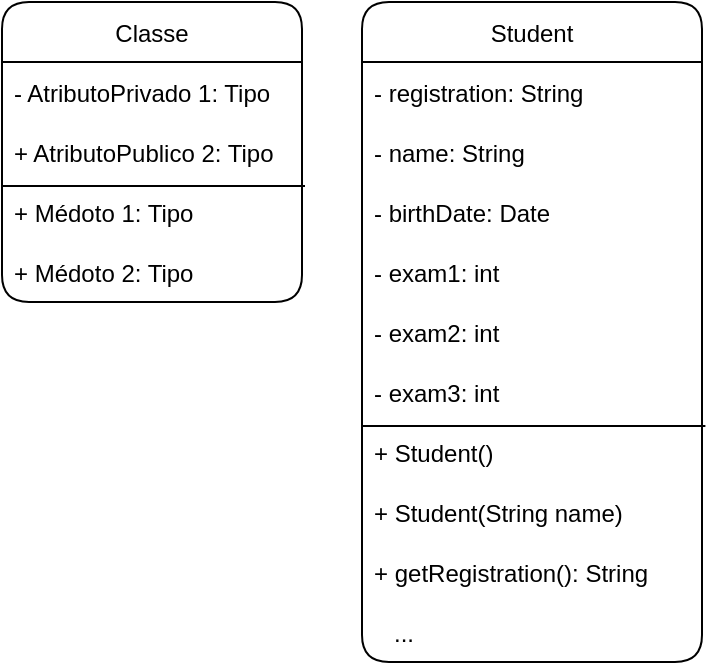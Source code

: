 <mxfile>
    <diagram id="mFfnHcXq1iD-3eX1ttIx" name="Page-1">
        <mxGraphModel dx="388" dy="779" grid="1" gridSize="10" guides="1" tooltips="1" connect="1" arrows="1" fold="1" page="1" pageScale="1" pageWidth="850" pageHeight="1100" math="0" shadow="0">
            <root>
                <mxCell id="0"/>
                <mxCell id="1" parent="0"/>
                <mxCell id="2" value="Classe" style="swimlane;fontStyle=0;childLayout=stackLayout;horizontal=1;startSize=30;horizontalStack=0;resizeParent=1;resizeParentMax=0;resizeLast=0;collapsible=1;marginBottom=0;strokeColor=default;fillColor=default;gradientColor=none;swimlaneFillColor=none;swimlaneLine=1;glass=0;rounded=1;shadow=0;sketch=0;labelBorderColor=none;labelBackgroundColor=none;snapToPoint=0;fixDash=0;container=0;" parent="1" vertex="1">
                    <mxGeometry x="30" y="150" width="150" height="150" as="geometry">
                        <mxRectangle x="50" y="150" width="50" height="30" as="alternateBounds"/>
                    </mxGeometry>
                </mxCell>
                <mxCell id="3" value="- AtributoPrivado 1: Tipo" style="text;strokeColor=none;fillColor=none;align=left;verticalAlign=middle;spacingLeft=4;spacingRight=4;overflow=hidden;points=[[0,0.5],[1,0.5]];portConstraint=eastwest;rotatable=0;" parent="2" vertex="1">
                    <mxGeometry y="30" width="150" height="30" as="geometry"/>
                </mxCell>
                <mxCell id="4" value="+ AtributoPublico 2: Tipo" style="text;strokeColor=none;fillColor=none;align=left;verticalAlign=middle;spacingLeft=4;spacingRight=4;overflow=hidden;points=[[0,0.5],[1,0.5]];portConstraint=eastwest;rotatable=0;" parent="2" vertex="1">
                    <mxGeometry y="60" width="150" height="30" as="geometry"/>
                </mxCell>
                <mxCell id="19" value="+ Médoto 1: Tipo" style="text;strokeColor=none;fillColor=none;align=left;verticalAlign=middle;spacingLeft=4;spacingRight=4;overflow=hidden;points=[[0,0.5],[1,0.5]];portConstraint=eastwest;rotatable=0;" parent="2" vertex="1">
                    <mxGeometry y="90" width="150" height="30" as="geometry"/>
                </mxCell>
                <mxCell id="18" value="+ Médoto 2: Tipo" style="text;strokeColor=none;fillColor=none;align=left;verticalAlign=middle;spacingLeft=4;spacingRight=4;overflow=hidden;points=[[0,0.5],[1,0.5]];portConstraint=eastwest;rotatable=0;" parent="2" vertex="1">
                    <mxGeometry y="120" width="150" height="30" as="geometry"/>
                </mxCell>
                <mxCell id="20" value="" style="endArrow=none;html=1;exitX=0;exitY=0.067;exitDx=0;exitDy=0;entryX=1.01;entryY=0.067;entryDx=0;entryDy=0;entryPerimeter=0;exitPerimeter=0;" parent="2" source="19" target="19" edge="1">
                    <mxGeometry width="50" height="50" relative="1" as="geometry">
                        <mxPoint x="170" y="270" as="sourcePoint"/>
                        <mxPoint x="220" y="220" as="targetPoint"/>
                    </mxGeometry>
                </mxCell>
                <mxCell id="21" value="Student" style="swimlane;fontStyle=0;childLayout=stackLayout;horizontal=1;startSize=30;horizontalStack=0;resizeParent=1;resizeParentMax=0;resizeLast=0;collapsible=1;marginBottom=0;strokeColor=default;fillColor=default;gradientColor=none;swimlaneFillColor=none;swimlaneLine=1;glass=0;rounded=1;shadow=0;sketch=0;labelBorderColor=none;labelBackgroundColor=none;snapToPoint=0;fixDash=0;container=0;" vertex="1" parent="1">
                    <mxGeometry x="210" y="150" width="170" height="330" as="geometry">
                        <mxRectangle x="50" y="150" width="50" height="30" as="alternateBounds"/>
                    </mxGeometry>
                </mxCell>
                <mxCell id="22" value="- registration: String" style="text;strokeColor=none;fillColor=none;align=left;verticalAlign=middle;spacingLeft=4;spacingRight=4;overflow=hidden;points=[[0,0.5],[1,0.5]];portConstraint=eastwest;rotatable=0;" vertex="1" parent="21">
                    <mxGeometry y="30" width="170" height="30" as="geometry"/>
                </mxCell>
                <mxCell id="23" value="- name: String" style="text;strokeColor=none;fillColor=none;align=left;verticalAlign=middle;spacingLeft=4;spacingRight=4;overflow=hidden;points=[[0,0.5],[1,0.5]];portConstraint=eastwest;rotatable=0;" vertex="1" parent="21">
                    <mxGeometry y="60" width="170" height="30" as="geometry"/>
                </mxCell>
                <mxCell id="27" value="- birthDate: Date" style="text;strokeColor=none;fillColor=none;align=left;verticalAlign=middle;spacingLeft=4;spacingRight=4;overflow=hidden;points=[[0,0.5],[1,0.5]];portConstraint=eastwest;rotatable=0;" vertex="1" parent="21">
                    <mxGeometry y="90" width="170" height="30" as="geometry"/>
                </mxCell>
                <mxCell id="30" value="- exam1: int" style="text;strokeColor=none;fillColor=none;align=left;verticalAlign=middle;spacingLeft=4;spacingRight=4;overflow=hidden;points=[[0,0.5],[1,0.5]];portConstraint=eastwest;rotatable=0;" vertex="1" parent="21">
                    <mxGeometry y="120" width="170" height="30" as="geometry"/>
                </mxCell>
                <mxCell id="29" value="- exam2: int" style="text;strokeColor=none;fillColor=none;align=left;verticalAlign=middle;spacingLeft=4;spacingRight=4;overflow=hidden;points=[[0,0.5],[1,0.5]];portConstraint=eastwest;rotatable=0;" vertex="1" parent="21">
                    <mxGeometry y="150" width="170" height="30" as="geometry"/>
                </mxCell>
                <mxCell id="28" value="- exam3: int" style="text;strokeColor=none;fillColor=none;align=left;verticalAlign=middle;spacingLeft=4;spacingRight=4;overflow=hidden;points=[[0,0.5],[1,0.5]];portConstraint=eastwest;rotatable=0;" vertex="1" parent="21">
                    <mxGeometry y="180" width="170" height="30" as="geometry"/>
                </mxCell>
                <mxCell id="24" value="+ Student()" style="text;strokeColor=none;fillColor=none;align=left;verticalAlign=middle;spacingLeft=4;spacingRight=4;overflow=hidden;points=[[0,0.5],[1,0.5]];portConstraint=eastwest;rotatable=0;" vertex="1" parent="21">
                    <mxGeometry y="210" width="170" height="30" as="geometry"/>
                </mxCell>
                <mxCell id="25" value="+ Student(String name)" style="text;strokeColor=none;fillColor=none;align=left;verticalAlign=middle;spacingLeft=4;spacingRight=4;overflow=hidden;points=[[0,0.5],[1,0.5]];portConstraint=eastwest;rotatable=0;" vertex="1" parent="21">
                    <mxGeometry y="240" width="170" height="30" as="geometry"/>
                </mxCell>
                <mxCell id="31" value="+ getRegistration(): String" style="text;strokeColor=none;fillColor=none;align=left;verticalAlign=middle;spacingLeft=4;spacingRight=4;overflow=hidden;points=[[0,0.5],[1,0.5]];portConstraint=eastwest;rotatable=0;" vertex="1" parent="21">
                    <mxGeometry y="270" width="170" height="30" as="geometry"/>
                </mxCell>
                <mxCell id="32" value="   ..." style="text;strokeColor=none;fillColor=none;align=left;verticalAlign=middle;spacingLeft=4;spacingRight=4;overflow=hidden;points=[[0,0.5],[1,0.5]];portConstraint=eastwest;rotatable=0;" vertex="1" parent="21">
                    <mxGeometry y="300" width="170" height="30" as="geometry"/>
                </mxCell>
                <mxCell id="26" value="" style="endArrow=none;html=1;exitX=0;exitY=0.067;exitDx=0;exitDy=0;entryX=1.01;entryY=0.067;entryDx=0;entryDy=0;entryPerimeter=0;exitPerimeter=0;" edge="1" parent="21" source="24" target="24">
                    <mxGeometry width="50" height="50" relative="1" as="geometry">
                        <mxPoint x="170" y="270" as="sourcePoint"/>
                        <mxPoint x="220" y="220" as="targetPoint"/>
                    </mxGeometry>
                </mxCell>
            </root>
        </mxGraphModel>
    </diagram>
</mxfile>